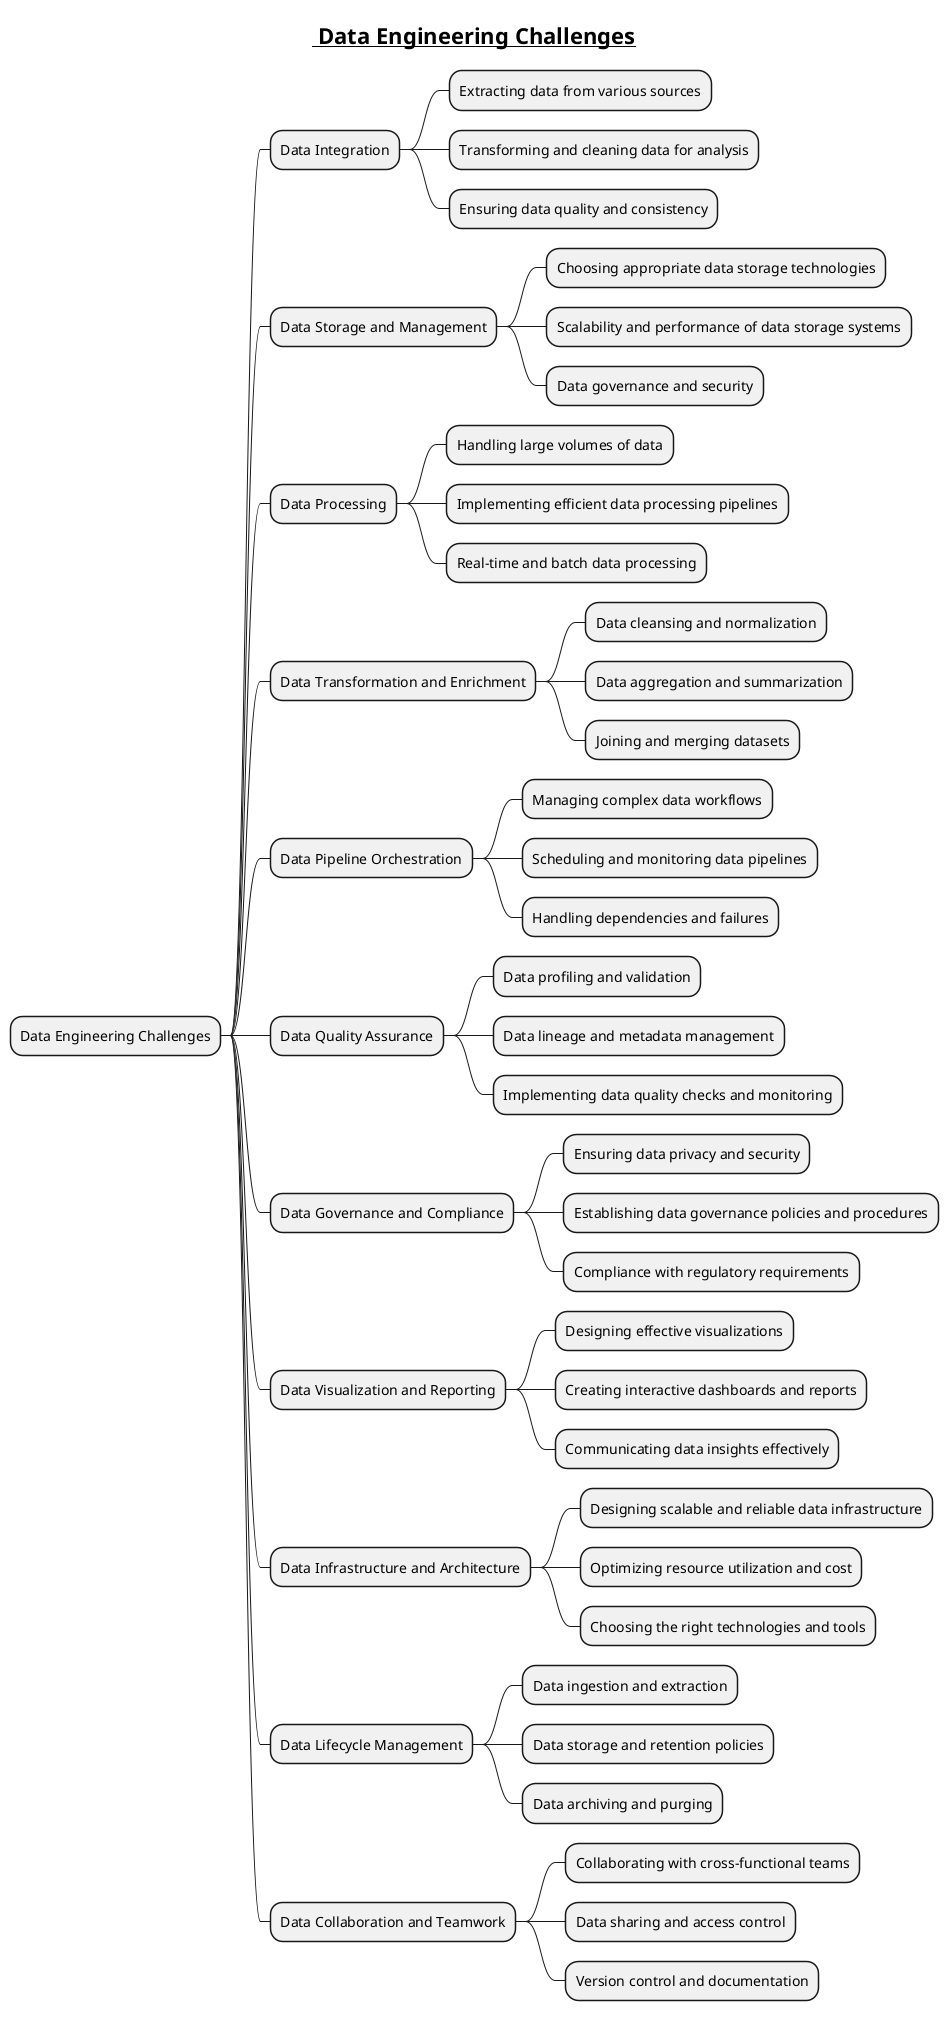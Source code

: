 @startmindmap
title =__ Data Engineering Challenges__
* Data Engineering Challenges
** Data Integration
*** Extracting data from various sources
*** Transforming and cleaning data for analysis
*** Ensuring data quality and consistency
** Data Storage and Management
*** Choosing appropriate data storage technologies
*** Scalability and performance of data storage systems
*** Data governance and security
** Data Processing
*** Handling large volumes of data
*** Implementing efficient data processing pipelines
*** Real-time and batch data processing
** Data Transformation and Enrichment
*** Data cleansing and normalization
*** Data aggregation and summarization
*** Joining and merging datasets
** Data Pipeline Orchestration
*** Managing complex data workflows
*** Scheduling and monitoring data pipelines
*** Handling dependencies and failures
** Data Quality Assurance
*** Data profiling and validation
*** Data lineage and metadata management
*** Implementing data quality checks and monitoring
** Data Governance and Compliance
*** Ensuring data privacy and security
*** Establishing data governance policies and procedures
*** Compliance with regulatory requirements
** Data Visualization and Reporting
*** Designing effective visualizations
*** Creating interactive dashboards and reports
*** Communicating data insights effectively
** Data Infrastructure and Architecture
*** Designing scalable and reliable data infrastructure
*** Optimizing resource utilization and cost
*** Choosing the right technologies and tools
** Data Lifecycle Management
*** Data ingestion and extraction
*** Data storage and retention policies
*** Data archiving and purging
** Data Collaboration and Teamwork
*** Collaborating with cross-functional teams
*** Data sharing and access control
*** Version control and documentation
@endmindmap
